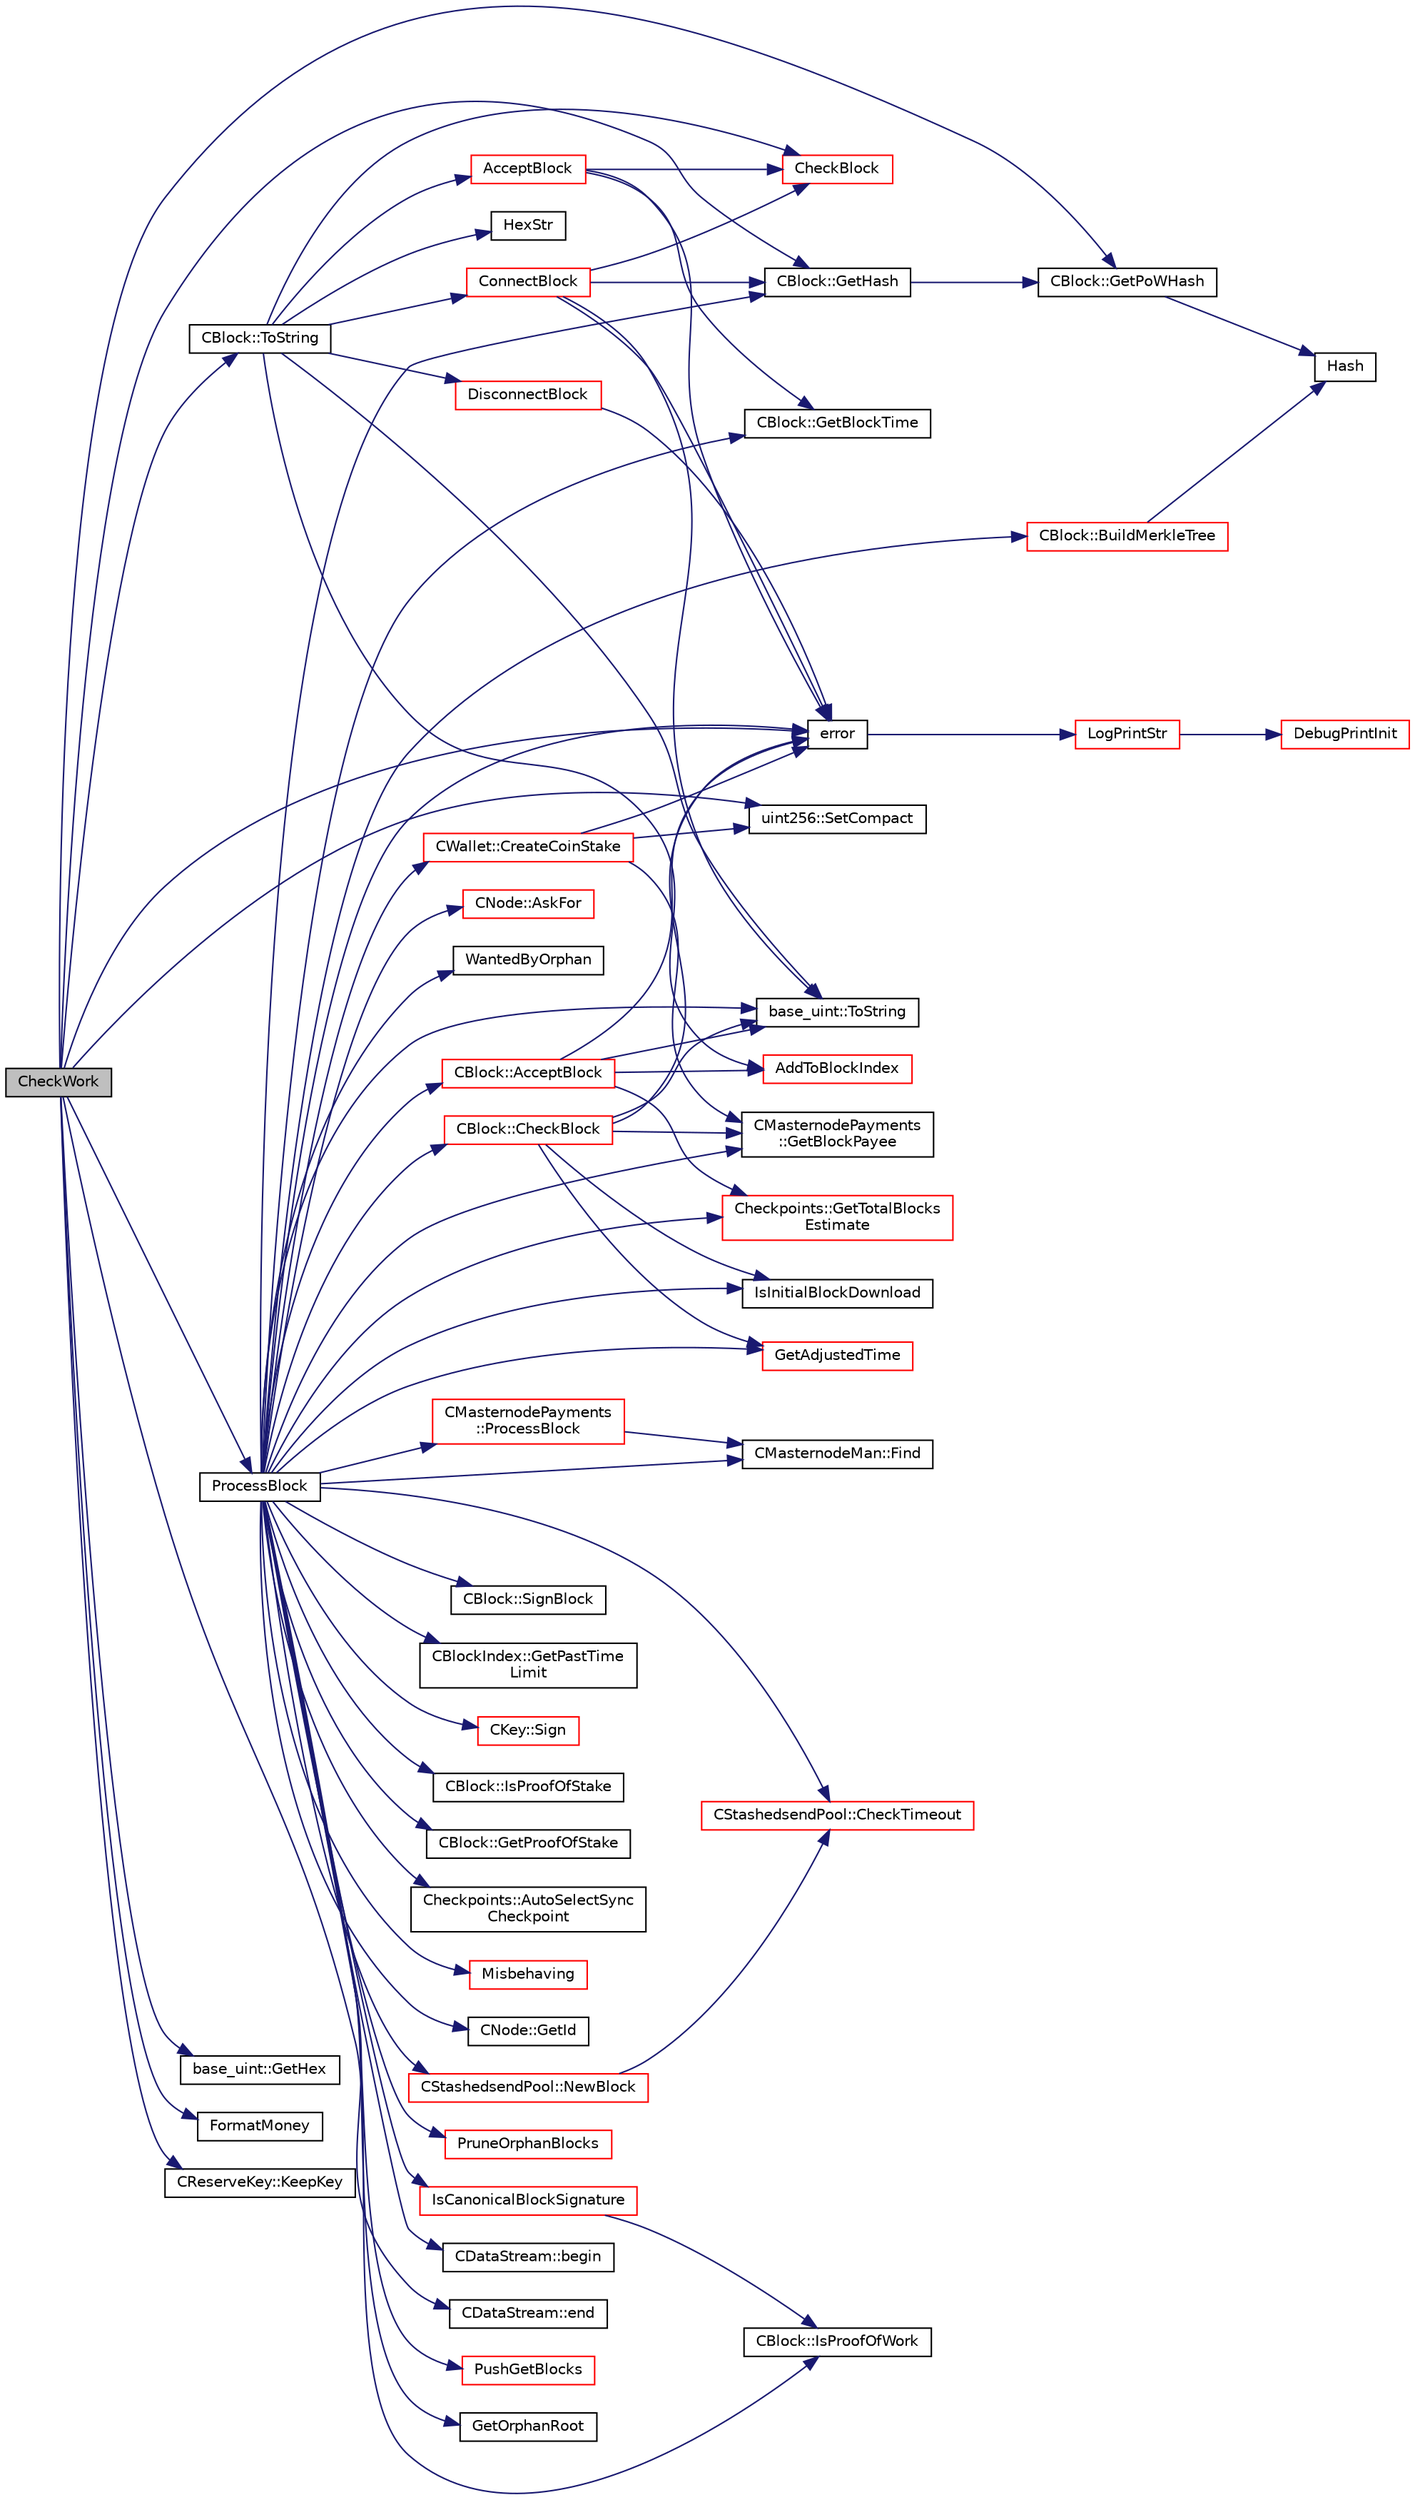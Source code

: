 digraph "CheckWork"
{
  edge [fontname="Helvetica",fontsize="10",labelfontname="Helvetica",labelfontsize="10"];
  node [fontname="Helvetica",fontsize="10",shape=record];
  rankdir="LR";
  Node405 [label="CheckWork",height=0.2,width=0.4,color="black", fillcolor="grey75", style="filled", fontcolor="black"];
  Node405 -> Node406 [color="midnightblue",fontsize="10",style="solid",fontname="Helvetica"];
  Node406 [label="CBlock::GetHash",height=0.2,width=0.4,color="black", fillcolor="white", style="filled",URL="$d3/d51/class_c_block.html#a681acf1fa72ec2ed6c83ea5afc14e0f3"];
  Node406 -> Node407 [color="midnightblue",fontsize="10",style="solid",fontname="Helvetica"];
  Node407 [label="CBlock::GetPoWHash",height=0.2,width=0.4,color="black", fillcolor="white", style="filled",URL="$d3/d51/class_c_block.html#af203beb528a62ec30b0453cf5d860044"];
  Node407 -> Node408 [color="midnightblue",fontsize="10",style="solid",fontname="Helvetica"];
  Node408 [label="Hash",height=0.2,width=0.4,color="black", fillcolor="white", style="filled",URL="$db/dfb/hash_8h.html#ab3f6c437460137530d86e09c2c102e99"];
  Node405 -> Node407 [color="midnightblue",fontsize="10",style="solid",fontname="Helvetica"];
  Node405 -> Node409 [color="midnightblue",fontsize="10",style="solid",fontname="Helvetica"];
  Node409 [label="uint256::SetCompact",height=0.2,width=0.4,color="black", fillcolor="white", style="filled",URL="$d2/d86/classuint256.html#a54bc91c8535c43f881bba1fdb11ca7fa",tooltip="The \"compact\" format is a representation of a whole number N using an unsigned 32bit number similar t..."];
  Node405 -> Node410 [color="midnightblue",fontsize="10",style="solid",fontname="Helvetica"];
  Node410 [label="CBlock::IsProofOfWork",height=0.2,width=0.4,color="black", fillcolor="white", style="filled",URL="$d3/d51/class_c_block.html#ad3936367b1b6d5289bb60b42967156ea"];
  Node405 -> Node411 [color="midnightblue",fontsize="10",style="solid",fontname="Helvetica"];
  Node411 [label="error",height=0.2,width=0.4,color="black", fillcolor="white", style="filled",URL="$d8/d3c/util_8h.html#af8985880cf4ef26df0a5aa2ffcb76662"];
  Node411 -> Node412 [color="midnightblue",fontsize="10",style="solid",fontname="Helvetica"];
  Node412 [label="LogPrintStr",height=0.2,width=0.4,color="red", fillcolor="white", style="filled",URL="$d8/d3c/util_8h.html#afd4c3002b2797c0560adddb6af3ca1da"];
  Node412 -> Node413 [color="midnightblue",fontsize="10",style="solid",fontname="Helvetica"];
  Node413 [label="DebugPrintInit",height=0.2,width=0.4,color="red", fillcolor="white", style="filled",URL="$df/d2d/util_8cpp.html#a751ff5f21d880737811136b5e0bcea12"];
  Node405 -> Node421 [color="midnightblue",fontsize="10",style="solid",fontname="Helvetica"];
  Node421 [label="base_uint::GetHex",height=0.2,width=0.4,color="black", fillcolor="white", style="filled",URL="$da/df7/classbase__uint.html#ae5e7b7481de91ebead20eebd5d685441"];
  Node405 -> Node422 [color="midnightblue",fontsize="10",style="solid",fontname="Helvetica"];
  Node422 [label="CBlock::ToString",height=0.2,width=0.4,color="black", fillcolor="white", style="filled",URL="$d3/d51/class_c_block.html#a0e8a98f10831c00ae76b3a831c4804e5"];
  Node422 -> Node423 [color="midnightblue",fontsize="10",style="solid",fontname="Helvetica"];
  Node423 [label="base_uint::ToString",height=0.2,width=0.4,color="black", fillcolor="white", style="filled",URL="$da/df7/classbase__uint.html#acccba4d9d51a0c36261718ca0cbb293b"];
  Node422 -> Node424 [color="midnightblue",fontsize="10",style="solid",fontname="Helvetica"];
  Node424 [label="HexStr",height=0.2,width=0.4,color="black", fillcolor="white", style="filled",URL="$d8/d3c/util_8h.html#ace13a819ca4e98c22847d26b3b357e75"];
  Node422 -> Node425 [color="midnightblue",fontsize="10",style="solid",fontname="Helvetica"];
  Node425 [label="DisconnectBlock",height=0.2,width=0.4,color="red", fillcolor="white", style="filled",URL="$dd/d7d/validation_8cpp.html#a9ae73cb80e18eba566a76c8f7ceb887c",tooltip="Undo the effects of this block (with given index) on the UTXO set represented by coins. "];
  Node425 -> Node411 [color="midnightblue",fontsize="10",style="solid",fontname="Helvetica"];
  Node422 -> Node431 [color="midnightblue",fontsize="10",style="solid",fontname="Helvetica"];
  Node431 [label="ConnectBlock",height=0.2,width=0.4,color="red", fillcolor="white", style="filled",URL="$dd/d7d/validation_8cpp.html#afafbb35ee38b98e832fcb8b159942055",tooltip="Apply the effects of this block (with given index) on the UTXO set represented by coins..."];
  Node431 -> Node406 [color="midnightblue",fontsize="10",style="solid",fontname="Helvetica"];
  Node431 -> Node434 [color="midnightblue",fontsize="10",style="solid",fontname="Helvetica"];
  Node434 [label="CheckBlock",height=0.2,width=0.4,color="red", fillcolor="white", style="filled",URL="$dd/d7d/validation_8cpp.html#abc9c65975a473d224b3b97b89d571942",tooltip="Functions for validating blocks and updating the block tree. "];
  Node431 -> Node411 [color="midnightblue",fontsize="10",style="solid",fontname="Helvetica"];
  Node431 -> Node423 [color="midnightblue",fontsize="10",style="solid",fontname="Helvetica"];
  Node422 -> Node581 [color="midnightblue",fontsize="10",style="solid",fontname="Helvetica"];
  Node581 [label="AddToBlockIndex",height=0.2,width=0.4,color="red", fillcolor="white", style="filled",URL="$dd/d7d/validation_8cpp.html#a93b9250a4ecb51618145c73c5af3b653"];
  Node422 -> Node434 [color="midnightblue",fontsize="10",style="solid",fontname="Helvetica"];
  Node422 -> Node582 [color="midnightblue",fontsize="10",style="solid",fontname="Helvetica"];
  Node582 [label="AcceptBlock",height=0.2,width=0.4,color="red", fillcolor="white", style="filled",URL="$dd/d7d/validation_8cpp.html#aaa7054d6767ac72da76062adba62e296",tooltip="Store block on disk. "];
  Node582 -> Node434 [color="midnightblue",fontsize="10",style="solid",fontname="Helvetica"];
  Node582 -> Node411 [color="midnightblue",fontsize="10",style="solid",fontname="Helvetica"];
  Node582 -> Node522 [color="midnightblue",fontsize="10",style="solid",fontname="Helvetica"];
  Node522 [label="CBlock::GetBlockTime",height=0.2,width=0.4,color="black", fillcolor="white", style="filled",URL="$d3/d51/class_c_block.html#a4fa8201373b08e0ee4b4c678b8f2c4aa"];
  Node405 -> Node589 [color="midnightblue",fontsize="10",style="solid",fontname="Helvetica"];
  Node589 [label="FormatMoney",height=0.2,width=0.4,color="black", fillcolor="white", style="filled",URL="$df/d2d/util_8cpp.html#a3293aaba439017a99a494cbf39fb5681"];
  Node405 -> Node590 [color="midnightblue",fontsize="10",style="solid",fontname="Helvetica"];
  Node590 [label="CReserveKey::KeepKey",height=0.2,width=0.4,color="black", fillcolor="white", style="filled",URL="$d3/d65/class_c_reserve_key.html#a493d06f41ca9571f2a42c8581a3952d8"];
  Node405 -> Node591 [color="midnightblue",fontsize="10",style="solid",fontname="Helvetica"];
  Node591 [label="ProcessBlock",height=0.2,width=0.4,color="black", fillcolor="white", style="filled",URL="$df/d0a/main_8cpp.html#a7c8a7be3439bb5e1e40548a332a3cf29"];
  Node591 -> Node406 [color="midnightblue",fontsize="10",style="solid",fontname="Helvetica"];
  Node591 -> Node411 [color="midnightblue",fontsize="10",style="solid",fontname="Helvetica"];
  Node591 -> Node423 [color="midnightblue",fontsize="10",style="solid",fontname="Helvetica"];
  Node591 -> Node592 [color="midnightblue",fontsize="10",style="solid",fontname="Helvetica"];
  Node592 [label="CBlock::IsProofOfStake",height=0.2,width=0.4,color="black", fillcolor="white", style="filled",URL="$d3/d51/class_c_block.html#ab70bdac61ff8eca54fd29c835cb4f025"];
  Node591 -> Node593 [color="midnightblue",fontsize="10",style="solid",fontname="Helvetica"];
  Node593 [label="CBlock::GetProofOfStake",height=0.2,width=0.4,color="black", fillcolor="white", style="filled",URL="$d3/d51/class_c_block.html#ab3e641daba5dd1a50fafc450ea8b2230"];
  Node591 -> Node594 [color="midnightblue",fontsize="10",style="solid",fontname="Helvetica"];
  Node594 [label="Checkpoints::AutoSelectSync\lCheckpoint",height=0.2,width=0.4,color="black", fillcolor="white", style="filled",URL="$d5/d46/namespace_checkpoints.html#aa1915d9b1ed1c988b8477c3cc7ed1416"];
  Node591 -> Node522 [color="midnightblue",fontsize="10",style="solid",fontname="Helvetica"];
  Node591 -> Node595 [color="midnightblue",fontsize="10",style="solid",fontname="Helvetica"];
  Node595 [label="Misbehaving",height=0.2,width=0.4,color="red", fillcolor="white", style="filled",URL="$df/d0a/main_8cpp.html#a387fdffa0ff52dde6b7d1c2991a9bdac",tooltip="Increase a node&#39;s misbehavior score. "];
  Node591 -> Node596 [color="midnightblue",fontsize="10",style="solid",fontname="Helvetica"];
  Node596 [label="CNode::GetId",height=0.2,width=0.4,color="black", fillcolor="white", style="filled",URL="$d1/d64/class_c_node.html#a157903f7830c0dfbf6a93852066f0b8f"];
  Node591 -> Node597 [color="midnightblue",fontsize="10",style="solid",fontname="Helvetica"];
  Node597 [label="IsCanonicalBlockSignature",height=0.2,width=0.4,color="red", fillcolor="white", style="filled",URL="$df/d0a/main_8cpp.html#aec566a813e042b1991c208989c7f846d"];
  Node597 -> Node410 [color="midnightblue",fontsize="10",style="solid",fontname="Helvetica"];
  Node591 -> Node599 [color="midnightblue",fontsize="10",style="solid",fontname="Helvetica"];
  Node599 [label="CBlock::CheckBlock",height=0.2,width=0.4,color="red", fillcolor="white", style="filled",URL="$d3/d51/class_c_block.html#a423d19b5a2bf03e26cd412976df3ab20"];
  Node599 -> Node411 [color="midnightblue",fontsize="10",style="solid",fontname="Helvetica"];
  Node599 -> Node519 [color="midnightblue",fontsize="10",style="solid",fontname="Helvetica"];
  Node519 [label="GetAdjustedTime",height=0.2,width=0.4,color="red", fillcolor="white", style="filled",URL="$df/d2d/util_8cpp.html#a09f81b9c7650f898cf3cf305b87547e6"];
  Node599 -> Node423 [color="midnightblue",fontsize="10",style="solid",fontname="Helvetica"];
  Node599 -> Node602 [color="midnightblue",fontsize="10",style="solid",fontname="Helvetica"];
  Node602 [label="IsInitialBlockDownload",height=0.2,width=0.4,color="black", fillcolor="white", style="filled",URL="$df/d0a/main_8cpp.html#a5edcd96316574fd4a7f3ae0922a5cfd6",tooltip="Check whether we are doing an initial block download (synchronizing from disk or network) ..."];
  Node599 -> Node603 [color="midnightblue",fontsize="10",style="solid",fontname="Helvetica"];
  Node603 [label="CMasternodePayments\l::GetBlockPayee",height=0.2,width=0.4,color="black", fillcolor="white", style="filled",URL="$dc/d9a/class_c_masternode_payments.html#a6d316a2dcf870a56db182f63f1fe48a8"];
  Node591 -> Node619 [color="midnightblue",fontsize="10",style="solid",fontname="Helvetica"];
  Node619 [label="PruneOrphanBlocks",height=0.2,width=0.4,color="red", fillcolor="white", style="filled",URL="$df/d0a/main_8cpp.html#abcfc328daa14f00e1899caf0dab36ba7"];
  Node591 -> Node622 [color="midnightblue",fontsize="10",style="solid",fontname="Helvetica"];
  Node622 [label="CDataStream::begin",height=0.2,width=0.4,color="black", fillcolor="white", style="filled",URL="$d5/d41/class_c_data_stream.html#a2355d11752d8622badfbc03e9ed192fd"];
  Node591 -> Node623 [color="midnightblue",fontsize="10",style="solid",fontname="Helvetica"];
  Node623 [label="CDataStream::end",height=0.2,width=0.4,color="black", fillcolor="white", style="filled",URL="$d5/d41/class_c_data_stream.html#a66409dbd4403682fe674e2e71173cab4"];
  Node591 -> Node624 [color="midnightblue",fontsize="10",style="solid",fontname="Helvetica"];
  Node624 [label="PushGetBlocks",height=0.2,width=0.4,color="red", fillcolor="white", style="filled",URL="$df/d0a/main_8cpp.html#a28098619373dbab927d25bca3cea8a4a"];
  Node591 -> Node626 [color="midnightblue",fontsize="10",style="solid",fontname="Helvetica"];
  Node626 [label="GetOrphanRoot",height=0.2,width=0.4,color="black", fillcolor="white", style="filled",URL="$df/d0a/main_8cpp.html#a22512fc092ced0775ecfc7b2d378ea7f"];
  Node591 -> Node602 [color="midnightblue",fontsize="10",style="solid",fontname="Helvetica"];
  Node591 -> Node627 [color="midnightblue",fontsize="10",style="solid",fontname="Helvetica"];
  Node627 [label="CNode::AskFor",height=0.2,width=0.4,color="red", fillcolor="white", style="filled",URL="$d1/d64/class_c_node.html#a35bd20800b9be4b5213826502b34996e"];
  Node591 -> Node633 [color="midnightblue",fontsize="10",style="solid",fontname="Helvetica"];
  Node633 [label="WantedByOrphan",height=0.2,width=0.4,color="black", fillcolor="white", style="filled",URL="$df/d0a/main_8cpp.html#abdef12ddcc1e6b127c59fab552a9b81b"];
  Node591 -> Node634 [color="midnightblue",fontsize="10",style="solid",fontname="Helvetica"];
  Node634 [label="CBlock::AcceptBlock",height=0.2,width=0.4,color="red", fillcolor="white", style="filled",URL="$d3/d51/class_c_block.html#a3f990a713116bd15c1f221c88b012ccf"];
  Node634 -> Node411 [color="midnightblue",fontsize="10",style="solid",fontname="Helvetica"];
  Node634 -> Node423 [color="midnightblue",fontsize="10",style="solid",fontname="Helvetica"];
  Node634 -> Node581 [color="midnightblue",fontsize="10",style="solid",fontname="Helvetica"];
  Node634 -> Node560 [color="midnightblue",fontsize="10",style="solid",fontname="Helvetica"];
  Node560 [label="Checkpoints::GetTotalBlocks\lEstimate",height=0.2,width=0.4,color="red", fillcolor="white", style="filled",URL="$d5/d46/namespace_checkpoints.html#ac4dc0a0ba00009be52fee3eef694c2c0"];
  Node591 -> Node688 [color="midnightblue",fontsize="10",style="solid",fontname="Helvetica"];
  Node688 [label="CBlock::BuildMerkleTree",height=0.2,width=0.4,color="red", fillcolor="white", style="filled",URL="$d3/d51/class_c_block.html#ad943ecec57cdf564937eee7becaecb88"];
  Node688 -> Node408 [color="midnightblue",fontsize="10",style="solid",fontname="Helvetica"];
  Node591 -> Node560 [color="midnightblue",fontsize="10",style="solid",fontname="Helvetica"];
  Node591 -> Node603 [color="midnightblue",fontsize="10",style="solid",fontname="Helvetica"];
  Node591 -> Node689 [color="midnightblue",fontsize="10",style="solid",fontname="Helvetica"];
  Node689 [label="CMasternodeMan::Find",height=0.2,width=0.4,color="black", fillcolor="white", style="filled",URL="$dc/d6b/class_c_masternode_man.html#aade63e2fbea916e7051819015ef31dc5"];
  Node591 -> Node519 [color="midnightblue",fontsize="10",style="solid",fontname="Helvetica"];
  Node591 -> Node690 [color="midnightblue",fontsize="10",style="solid",fontname="Helvetica"];
  Node690 [label="CStashedsendPool::CheckTimeout",height=0.2,width=0.4,color="red", fillcolor="white", style="filled",URL="$dd/d8a/class_c_stashedsend_pool.html#a7dce210797c3c963dc7223b360818b64"];
  Node591 -> Node692 [color="midnightblue",fontsize="10",style="solid",fontname="Helvetica"];
  Node692 [label="CStashedsendPool::NewBlock",height=0.2,width=0.4,color="red", fillcolor="white", style="filled",URL="$dd/d8a/class_c_stashedsend_pool.html#a622242d20da9ef7c6637af06d3c492b7",tooltip="Process a new block. "];
  Node692 -> Node690 [color="midnightblue",fontsize="10",style="solid",fontname="Helvetica"];
  Node591 -> Node693 [color="midnightblue",fontsize="10",style="solid",fontname="Helvetica"];
  Node693 [label="CMasternodePayments\l::ProcessBlock",height=0.2,width=0.4,color="red", fillcolor="white", style="filled",URL="$dc/d9a/class_c_masternode_payments.html#aa23dfbc148f10f601e9771bfcffea441"];
  Node693 -> Node689 [color="midnightblue",fontsize="10",style="solid",fontname="Helvetica"];
  Node591 -> Node777 [color="midnightblue",fontsize="10",style="solid",fontname="Helvetica"];
  Node777 [label="CBlock::SignBlock",height=0.2,width=0.4,color="black", fillcolor="white", style="filled",URL="$d3/d51/class_c_block.html#a5a6b04461fc7ab5b21f00d6c403e35dd"];
  Node591 -> Node778 [color="midnightblue",fontsize="10",style="solid",fontname="Helvetica"];
  Node778 [label="CWallet::CreateCoinStake",height=0.2,width=0.4,color="red", fillcolor="white", style="filled",URL="$d2/de5/class_c_wallet.html#a644df129468440aa36f49ca3716a3c19"];
  Node778 -> Node409 [color="midnightblue",fontsize="10",style="solid",fontname="Helvetica"];
  Node778 -> Node411 [color="midnightblue",fontsize="10",style="solid",fontname="Helvetica"];
  Node778 -> Node603 [color="midnightblue",fontsize="10",style="solid",fontname="Helvetica"];
  Node591 -> Node790 [color="midnightblue",fontsize="10",style="solid",fontname="Helvetica"];
  Node790 [label="CBlockIndex::GetPastTime\lLimit",height=0.2,width=0.4,color="black", fillcolor="white", style="filled",URL="$d3/dbd/class_c_block_index.html#a40f52adc1db18cd86dfbfa408402a4ff"];
  Node591 -> Node791 [color="midnightblue",fontsize="10",style="solid",fontname="Helvetica"];
  Node791 [label="CKey::Sign",height=0.2,width=0.4,color="red", fillcolor="white", style="filled",URL="$d2/d63/class_c_key.html#aa9b184a4a71d3e1a40aab360cf68e86c",tooltip="Create a DER-serialized signature. "];
}
